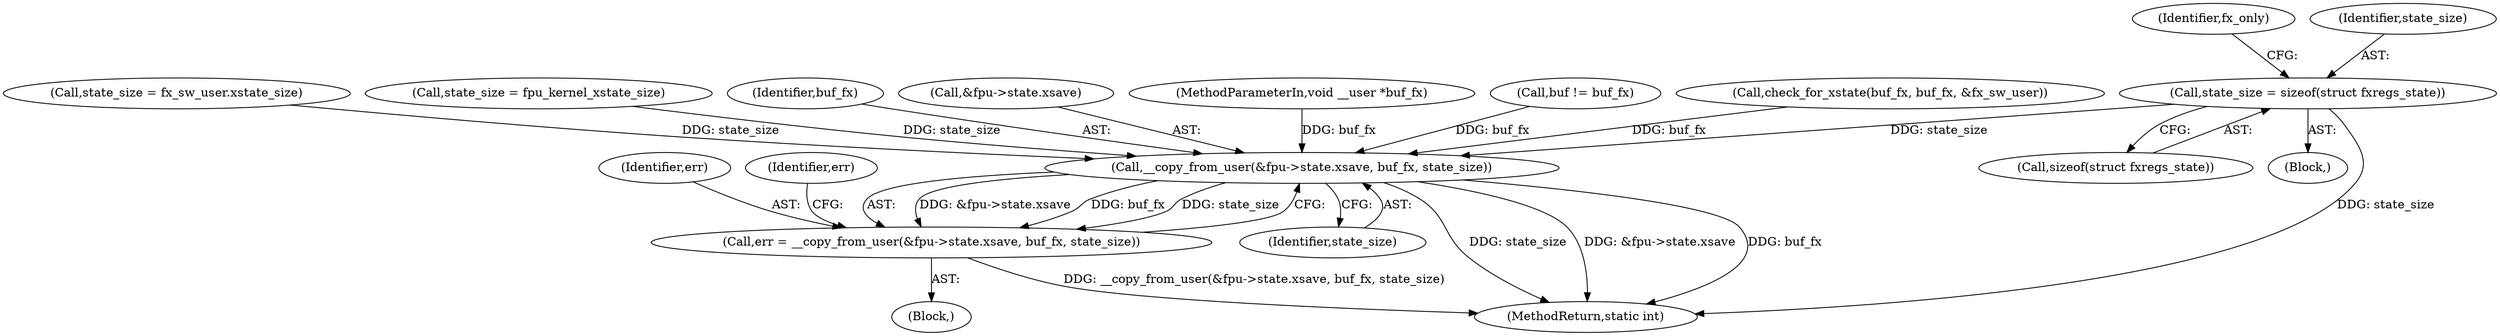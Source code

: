 digraph "0_linux_814fb7bb7db5433757d76f4c4502c96fc53b0b5e_0@API" {
"1000194" [label="(Call,state_size = sizeof(struct fxregs_state))"];
"1000251" [label="(Call,__copy_from_user(&fpu->state.xsave, buf_fx, state_size))"];
"1000249" [label="(Call,err = __copy_from_user(&fpu->state.xsave, buf_fx, state_size))"];
"1000251" [label="(Call,__copy_from_user(&fpu->state.xsave, buf_fx, state_size))"];
"1000205" [label="(Call,state_size = fx_sw_user.xstate_size)"];
"1000194" [label="(Call,state_size = sizeof(struct fxregs_state))"];
"1000199" [label="(Identifier,fx_only)"];
"1000196" [label="(Call,sizeof(struct fxregs_state))"];
"1000130" [label="(Call,state_size = fpu_kernel_xstate_size)"];
"1000259" [label="(Identifier,state_size)"];
"1000250" [label="(Identifier,err)"];
"1000193" [label="(Block,)"];
"1000258" [label="(Identifier,buf_fx)"];
"1000252" [label="(Call,&fpu->state.xsave)"];
"1000107" [label="(MethodParameterIn,void __user *buf_fx)"];
"1000249" [label="(Call,err = __copy_from_user(&fpu->state.xsave, buf_fx, state_size))"];
"1000261" [label="(Identifier,err)"];
"1000195" [label="(Identifier,state_size)"];
"1000113" [label="(Call,buf != buf_fx)"];
"1000188" [label="(Call,check_for_xstate(buf_fx, buf_fx, &fx_sw_user))"];
"1000320" [label="(MethodReturn,static int)"];
"1000248" [label="(Block,)"];
"1000194" -> "1000193"  [label="AST: "];
"1000194" -> "1000196"  [label="CFG: "];
"1000195" -> "1000194"  [label="AST: "];
"1000196" -> "1000194"  [label="AST: "];
"1000199" -> "1000194"  [label="CFG: "];
"1000194" -> "1000320"  [label="DDG: state_size"];
"1000194" -> "1000251"  [label="DDG: state_size"];
"1000251" -> "1000249"  [label="AST: "];
"1000251" -> "1000259"  [label="CFG: "];
"1000252" -> "1000251"  [label="AST: "];
"1000258" -> "1000251"  [label="AST: "];
"1000259" -> "1000251"  [label="AST: "];
"1000249" -> "1000251"  [label="CFG: "];
"1000251" -> "1000320"  [label="DDG: state_size"];
"1000251" -> "1000320"  [label="DDG: &fpu->state.xsave"];
"1000251" -> "1000320"  [label="DDG: buf_fx"];
"1000251" -> "1000249"  [label="DDG: &fpu->state.xsave"];
"1000251" -> "1000249"  [label="DDG: buf_fx"];
"1000251" -> "1000249"  [label="DDG: state_size"];
"1000188" -> "1000251"  [label="DDG: buf_fx"];
"1000113" -> "1000251"  [label="DDG: buf_fx"];
"1000107" -> "1000251"  [label="DDG: buf_fx"];
"1000205" -> "1000251"  [label="DDG: state_size"];
"1000130" -> "1000251"  [label="DDG: state_size"];
"1000249" -> "1000248"  [label="AST: "];
"1000250" -> "1000249"  [label="AST: "];
"1000261" -> "1000249"  [label="CFG: "];
"1000249" -> "1000320"  [label="DDG: __copy_from_user(&fpu->state.xsave, buf_fx, state_size)"];
}
